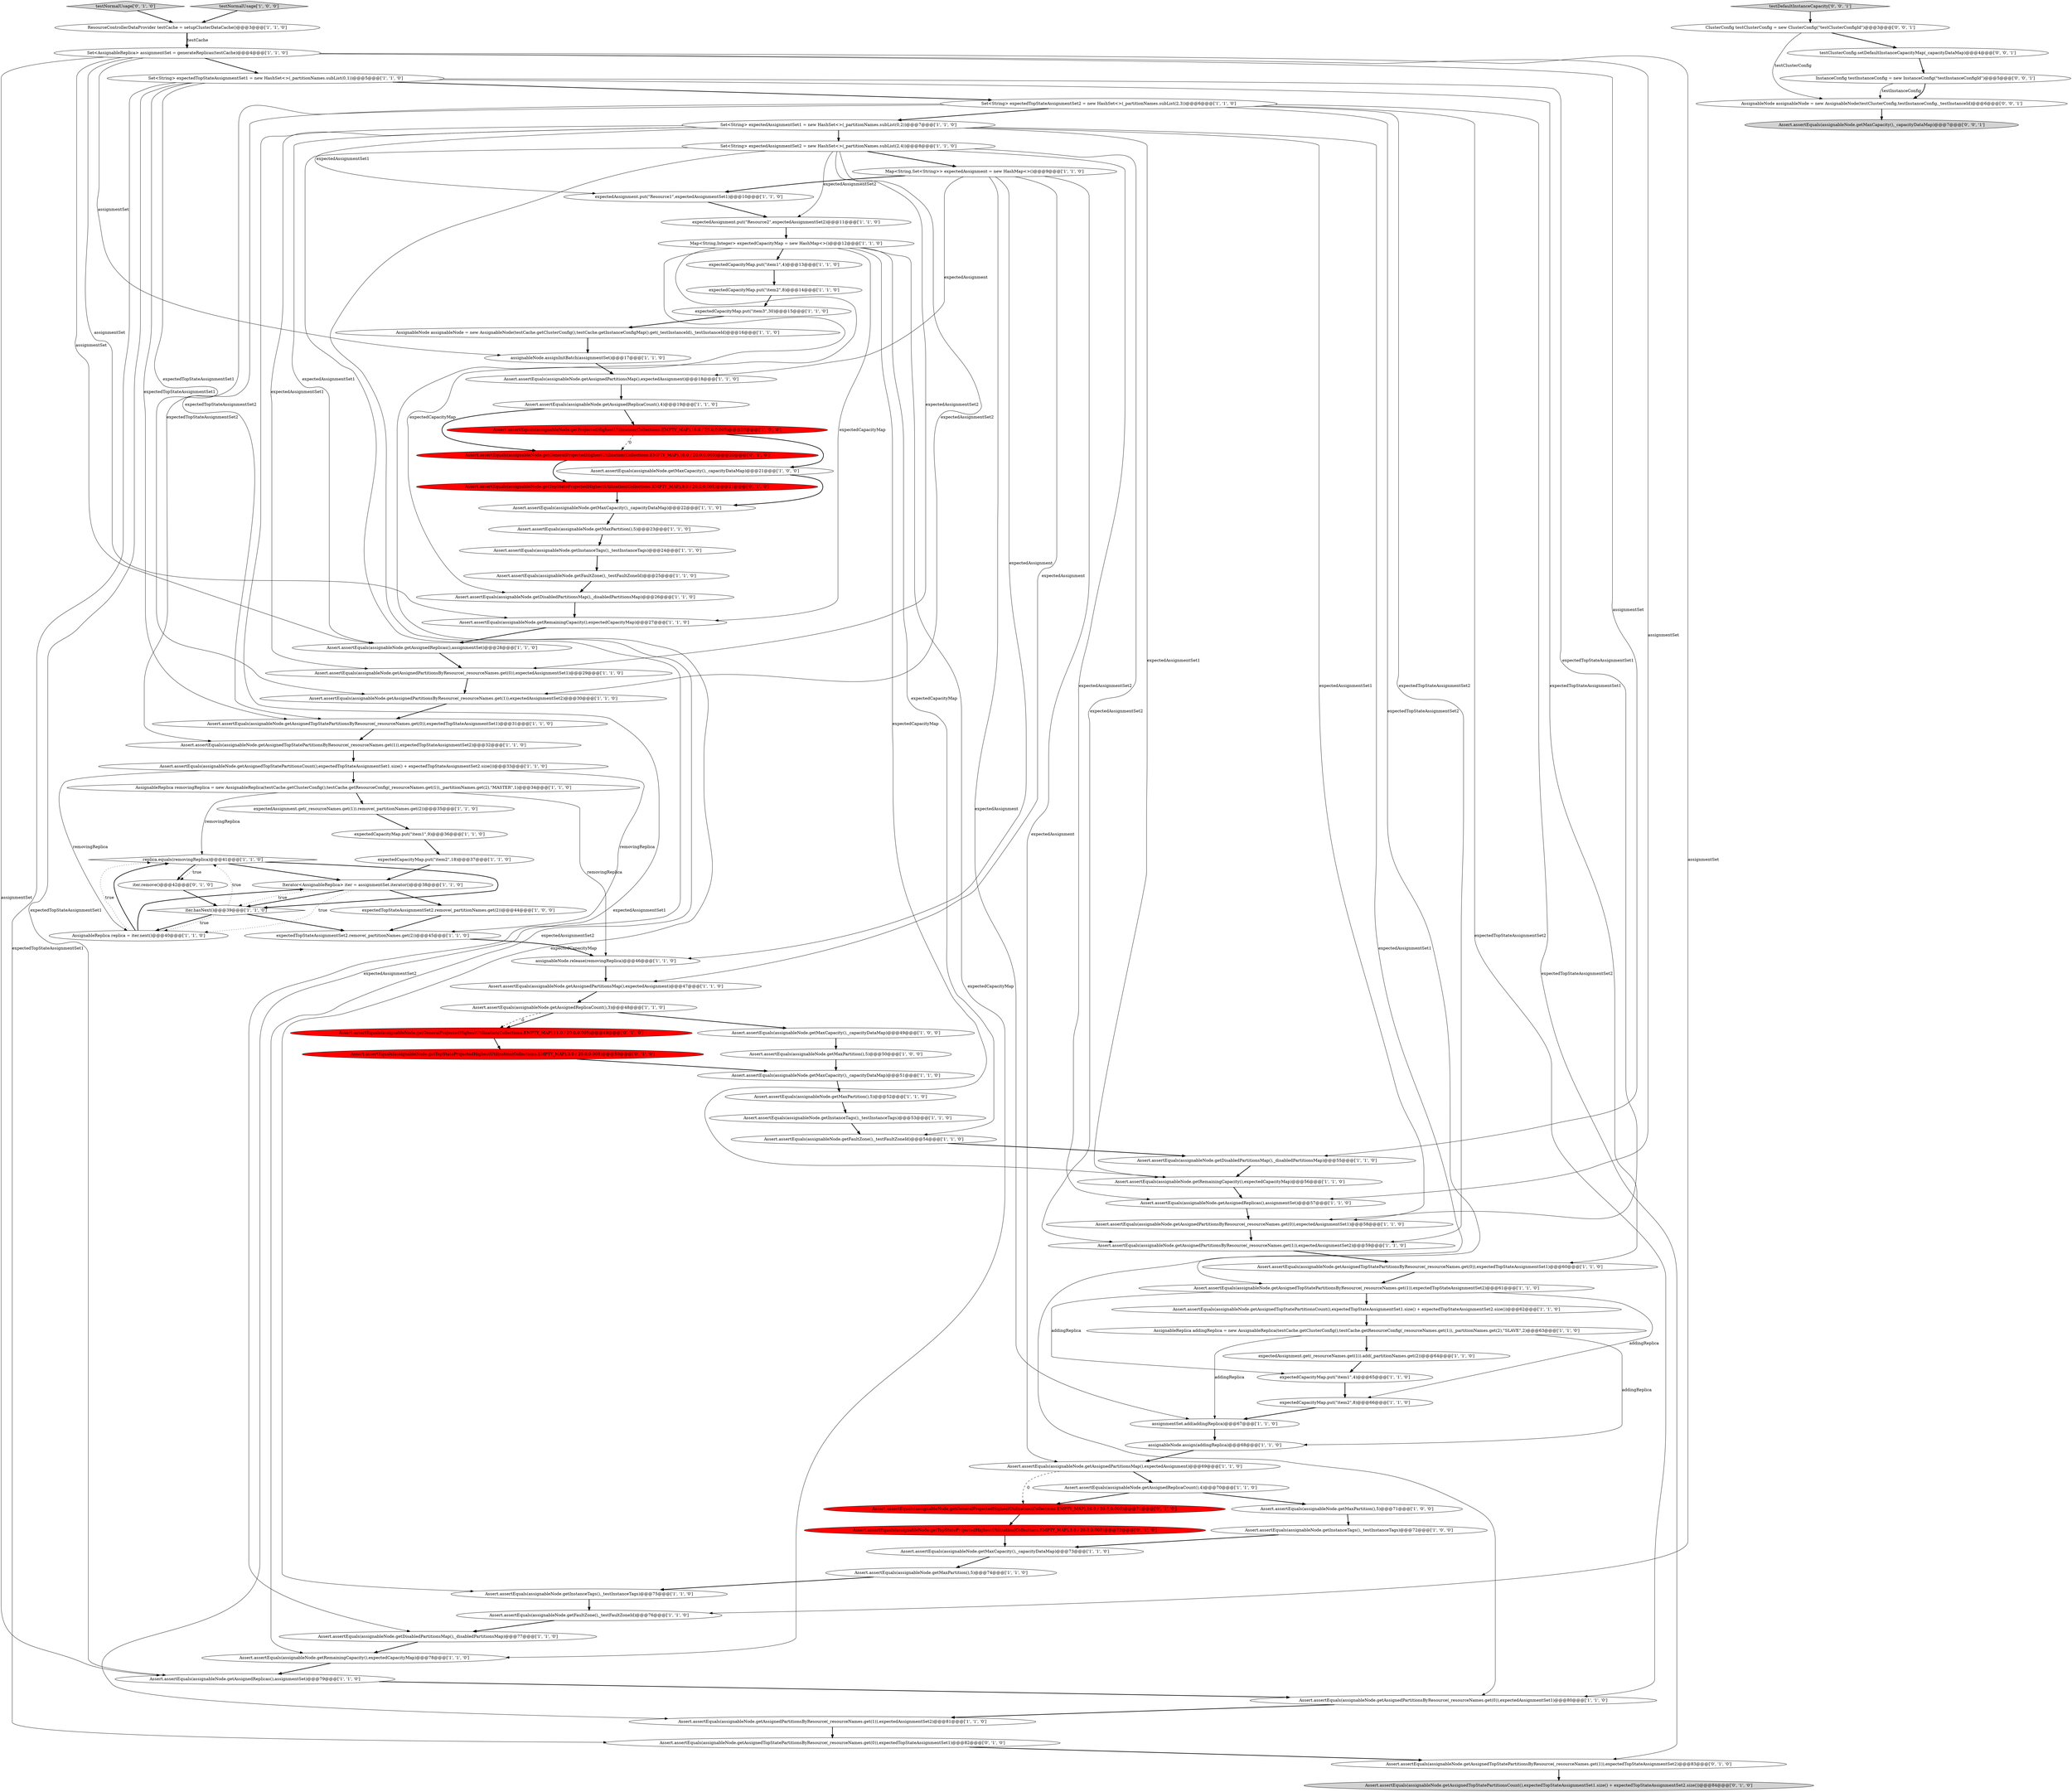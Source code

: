 digraph {
23 [style = filled, label = "ResourceControllerDataProvider testCache = setupClusterDataCache()@@@3@@@['1', '1', '0']", fillcolor = white, shape = ellipse image = "AAA0AAABBB1BBB"];
85 [style = filled, label = "Assert.assertEquals(assignableNode.getAssignedTopStatePartitionsByResource(_resourceNames.get(0)),expectedTopStateAssignmentSet1)@@@82@@@['0', '1', '0']", fillcolor = white, shape = ellipse image = "AAA0AAABBB2BBB"];
27 [style = filled, label = "expectedCapacityMap.put(\"item2\",8)@@@66@@@['1', '1', '0']", fillcolor = white, shape = ellipse image = "AAA0AAABBB1BBB"];
20 [style = filled, label = "AssignableReplica removingReplica = new AssignableReplica(testCache.getClusterConfig(),testCache.getResourceConfig(_resourceNames.get(1)),_partitionNames.get(2),\"MASTER\",1)@@@34@@@['1', '1', '0']", fillcolor = white, shape = ellipse image = "AAA0AAABBB1BBB"];
89 [style = filled, label = "Assert.assertEquals(assignableNode.getMaxCapacity(),_capacityDataMap)@@@7@@@['0', '0', '1']", fillcolor = lightgray, shape = ellipse image = "AAA0AAABBB3BBB"];
62 [style = filled, label = "expectedAssignment.put(\"Resource2\",expectedAssignmentSet2)@@@11@@@['1', '1', '0']", fillcolor = white, shape = ellipse image = "AAA0AAABBB1BBB"];
52 [style = filled, label = "Assert.assertEquals(assignableNode.getFaultZone(),_testFaultZoneId)@@@54@@@['1', '1', '0']", fillcolor = white, shape = ellipse image = "AAA0AAABBB1BBB"];
75 [style = filled, label = "Set<String> expectedTopStateAssignmentSet2 = new HashSet<>(_partitionNames.subList(2,3))@@@6@@@['1', '1', '0']", fillcolor = white, shape = ellipse image = "AAA0AAABBB1BBB"];
86 [style = filled, label = "testNormalUsage['0', '1', '0']", fillcolor = lightgray, shape = diamond image = "AAA0AAABBB2BBB"];
56 [style = filled, label = "assignableNode.release(removingReplica)@@@46@@@['1', '1', '0']", fillcolor = white, shape = ellipse image = "AAA0AAABBB1BBB"];
68 [style = filled, label = "expectedAssignment.put(\"Resource1\",expectedAssignmentSet1)@@@10@@@['1', '1', '0']", fillcolor = white, shape = ellipse image = "AAA0AAABBB1BBB"];
9 [style = filled, label = "Assert.assertEquals(assignableNode.getAssignedTopStatePartitionsByResource(_resourceNames.get(1)),expectedTopStateAssignmentSet2)@@@61@@@['1', '1', '0']", fillcolor = white, shape = ellipse image = "AAA0AAABBB1BBB"];
22 [style = filled, label = "Assert.assertEquals(assignableNode.getDisabledPartitionsMap(),_disabledPartitionsMap)@@@26@@@['1', '1', '0']", fillcolor = white, shape = ellipse image = "AAA0AAABBB1BBB"];
82 [style = filled, label = "Assert.assertEquals(assignableNode.getAssignedTopStatePartitionsByResource(_resourceNames.get(1)),expectedTopStateAssignmentSet2)@@@83@@@['0', '1', '0']", fillcolor = white, shape = ellipse image = "AAA0AAABBB2BBB"];
60 [style = filled, label = "AssignableNode assignableNode = new AssignableNode(testCache.getClusterConfig(),testCache.getInstanceConfigMap().get(_testInstanceId),_testInstanceId)@@@16@@@['1', '1', '0']", fillcolor = white, shape = ellipse image = "AAA0AAABBB1BBB"];
34 [style = filled, label = "Assert.assertEquals(assignableNode.getMaxCapacity(),_capacityDataMap)@@@21@@@['1', '0', '0']", fillcolor = white, shape = ellipse image = "AAA0AAABBB1BBB"];
35 [style = filled, label = "Assert.assertEquals(assignableNode.getMaxCapacity(),_capacityDataMap)@@@49@@@['1', '0', '0']", fillcolor = white, shape = ellipse image = "AAA0AAABBB1BBB"];
3 [style = filled, label = "Assert.assertEquals(assignableNode.getAssignedReplicas(),assignmentSet)@@@57@@@['1', '1', '0']", fillcolor = white, shape = ellipse image = "AAA0AAABBB1BBB"];
58 [style = filled, label = "Assert.assertEquals(assignableNode.getAssignedReplicaCount(),3)@@@48@@@['1', '1', '0']", fillcolor = white, shape = ellipse image = "AAA0AAABBB1BBB"];
72 [style = filled, label = "Assert.assertEquals(assignableNode.getInstanceTags(),_testInstanceTags)@@@72@@@['1', '0', '0']", fillcolor = white, shape = ellipse image = "AAA0AAABBB1BBB"];
51 [style = filled, label = "Assert.assertEquals(assignableNode.getAssignedPartitionsByResource(_resourceNames.get(0)),expectedAssignmentSet1)@@@29@@@['1', '1', '0']", fillcolor = white, shape = ellipse image = "AAA0AAABBB1BBB"];
54 [style = filled, label = "Assert.assertEquals(assignableNode.getAssignedPartitionsByResource(_resourceNames.get(0)),expectedAssignmentSet1)@@@80@@@['1', '1', '0']", fillcolor = white, shape = ellipse image = "AAA0AAABBB1BBB"];
10 [style = filled, label = "Assert.assertEquals(assignableNode.getAssignedReplicaCount(),4)@@@70@@@['1', '1', '0']", fillcolor = white, shape = ellipse image = "AAA0AAABBB1BBB"];
73 [style = filled, label = "Assert.assertEquals(assignableNode.getAssignedTopStatePartitionsCount(),expectedTopStateAssignmentSet1.size() + expectedTopStateAssignmentSet2.size())@@@62@@@['1', '1', '0']", fillcolor = white, shape = ellipse image = "AAA0AAABBB1BBB"];
47 [style = filled, label = "assignableNode.assignInitBatch(assignmentSet)@@@17@@@['1', '1', '0']", fillcolor = white, shape = ellipse image = "AAA0AAABBB1BBB"];
69 [style = filled, label = "Assert.assertEquals(assignableNode.getDisabledPartitionsMap(),_disabledPartitionsMap)@@@77@@@['1', '1', '0']", fillcolor = white, shape = ellipse image = "AAA0AAABBB1BBB"];
57 [style = filled, label = "Map<String,Set<String>> expectedAssignment = new HashMap<>()@@@9@@@['1', '1', '0']", fillcolor = white, shape = ellipse image = "AAA0AAABBB1BBB"];
44 [style = filled, label = "Assert.assertEquals(assignableNode.getFaultZone(),_testFaultZoneId)@@@76@@@['1', '1', '0']", fillcolor = white, shape = ellipse image = "AAA0AAABBB1BBB"];
87 [style = filled, label = "Assert.assertEquals(assignableNode.getGeneralProjectedHighestUtilization(Collections.EMPTY_MAP),11.0 / 20.0,0.005)@@@49@@@['0', '1', '0']", fillcolor = red, shape = ellipse image = "AAA1AAABBB2BBB"];
8 [style = filled, label = "expectedCapacityMap.put(\"item2\",18)@@@37@@@['1', '1', '0']", fillcolor = white, shape = ellipse image = "AAA0AAABBB1BBB"];
50 [style = filled, label = "Assert.assertEquals(assignableNode.getAssignedPartitionsMap(),expectedAssignment)@@@47@@@['1', '1', '0']", fillcolor = white, shape = ellipse image = "AAA0AAABBB1BBB"];
28 [style = filled, label = "expectedCapacityMap.put(\"item1\",4)@@@65@@@['1', '1', '0']", fillcolor = white, shape = ellipse image = "AAA0AAABBB1BBB"];
61 [style = filled, label = "replica.equals(removingReplica)@@@41@@@['1', '1', '0']", fillcolor = white, shape = diamond image = "AAA0AAABBB1BBB"];
92 [style = filled, label = "testDefaultInstanceCapacity['0', '0', '1']", fillcolor = lightgray, shape = diamond image = "AAA0AAABBB3BBB"];
78 [style = filled, label = "Assert.assertEquals(assignableNode.getTopStateProjectedHighestUtilization(Collections.EMPTY_MAP),8.0 / 20.0,0.005)@@@21@@@['0', '1', '0']", fillcolor = red, shape = ellipse image = "AAA1AAABBB2BBB"];
71 [style = filled, label = "assignmentSet.add(addingReplica)@@@67@@@['1', '1', '0']", fillcolor = white, shape = ellipse image = "AAA0AAABBB1BBB"];
6 [style = filled, label = "AssignableReplica replica = iter.next()@@@40@@@['1', '1', '0']", fillcolor = white, shape = ellipse image = "AAA0AAABBB1BBB"];
24 [style = filled, label = "Assert.assertEquals(assignableNode.getAssignedPartitionsMap(),expectedAssignment)@@@18@@@['1', '1', '0']", fillcolor = white, shape = ellipse image = "AAA0AAABBB1BBB"];
77 [style = filled, label = "Assert.assertEquals(assignableNode.getRemainingCapacity(),expectedCapacityMap)@@@27@@@['1', '1', '0']", fillcolor = white, shape = ellipse image = "AAA0AAABBB1BBB"];
5 [style = filled, label = "Assert.assertEquals(assignableNode.getInstanceTags(),_testInstanceTags)@@@24@@@['1', '1', '0']", fillcolor = white, shape = ellipse image = "AAA0AAABBB1BBB"];
1 [style = filled, label = "expectedTopStateAssignmentSet2.remove(_partitionNames.get(2))@@@45@@@['1', '1', '0']", fillcolor = white, shape = ellipse image = "AAA0AAABBB1BBB"];
64 [style = filled, label = "Assert.assertEquals(assignableNode.getAssignedReplicas(),assignmentSet)@@@79@@@['1', '1', '0']", fillcolor = white, shape = ellipse image = "AAA0AAABBB1BBB"];
40 [style = filled, label = "expectedAssignment.get(_resourceNames.get(1)).add(_partitionNames.get(2))@@@64@@@['1', '1', '0']", fillcolor = white, shape = ellipse image = "AAA0AAABBB1BBB"];
29 [style = filled, label = "Assert.assertEquals(assignableNode.getRemainingCapacity(),expectedCapacityMap)@@@56@@@['1', '1', '0']", fillcolor = white, shape = ellipse image = "AAA0AAABBB1BBB"];
91 [style = filled, label = "InstanceConfig testInstanceConfig = new InstanceConfig(\"testInstanceConfigId\")@@@5@@@['0', '0', '1']", fillcolor = white, shape = ellipse image = "AAA0AAABBB3BBB"];
21 [style = filled, label = "Assert.assertEquals(assignableNode.getAssignedTopStatePartitionsCount(),expectedTopStateAssignmentSet1.size() + expectedTopStateAssignmentSet2.size())@@@33@@@['1', '1', '0']", fillcolor = white, shape = ellipse image = "AAA0AAABBB1BBB"];
0 [style = filled, label = "Assert.assertEquals(assignableNode.getMaxPartition(),5)@@@23@@@['1', '1', '0']", fillcolor = white, shape = ellipse image = "AAA0AAABBB1BBB"];
46 [style = filled, label = "Assert.assertEquals(assignableNode.getAssignedTopStatePartitionsByResource(_resourceNames.get(1)),expectedTopStateAssignmentSet2)@@@32@@@['1', '1', '0']", fillcolor = white, shape = ellipse image = "AAA0AAABBB1BBB"];
84 [style = filled, label = "Assert.assertEquals(assignableNode.getGeneralProjectedHighestUtilization(Collections.EMPTY_MAP),16.0 / 20.0,0.005)@@@20@@@['0', '1', '0']", fillcolor = red, shape = ellipse image = "AAA1AAABBB2BBB"];
66 [style = filled, label = "Iterator<AssignableReplica> iter = assignmentSet.iterator()@@@38@@@['1', '1', '0']", fillcolor = white, shape = ellipse image = "AAA0AAABBB1BBB"];
32 [style = filled, label = "expectedAssignment.get(_resourceNames.get(1)).remove(_partitionNames.get(2))@@@35@@@['1', '1', '0']", fillcolor = white, shape = ellipse image = "AAA0AAABBB1BBB"];
19 [style = filled, label = "Assert.assertEquals(assignableNode.getFaultZone(),_testFaultZoneId)@@@25@@@['1', '1', '0']", fillcolor = white, shape = ellipse image = "AAA0AAABBB1BBB"];
93 [style = filled, label = "AssignableNode assignableNode = new AssignableNode(testClusterConfig,testInstanceConfig,_testInstanceId)@@@6@@@['0', '0', '1']", fillcolor = white, shape = ellipse image = "AAA0AAABBB3BBB"];
14 [style = filled, label = "testNormalUsage['1', '0', '0']", fillcolor = lightgray, shape = diamond image = "AAA0AAABBB1BBB"];
53 [style = filled, label = "Assert.assertEquals(assignableNode.getDisabledPartitionsMap(),_disabledPartitionsMap)@@@55@@@['1', '1', '0']", fillcolor = white, shape = ellipse image = "AAA0AAABBB1BBB"];
80 [style = filled, label = "iter.remove()@@@42@@@['0', '1', '0']", fillcolor = white, shape = ellipse image = "AAA0AAABBB2BBB"];
17 [style = filled, label = "expectedCapacityMap.put(\"item1\",4)@@@13@@@['1', '1', '0']", fillcolor = white, shape = ellipse image = "AAA0AAABBB1BBB"];
7 [style = filled, label = "Map<String,Integer> expectedCapacityMap = new HashMap<>()@@@12@@@['1', '1', '0']", fillcolor = white, shape = ellipse image = "AAA0AAABBB1BBB"];
18 [style = filled, label = "Assert.assertEquals(assignableNode.getMaxPartition(),5)@@@71@@@['1', '0', '0']", fillcolor = white, shape = ellipse image = "AAA0AAABBB1BBB"];
94 [style = filled, label = "ClusterConfig testClusterConfig = new ClusterConfig(\"testClusterConfigId\")@@@3@@@['0', '0', '1']", fillcolor = white, shape = ellipse image = "AAA0AAABBB3BBB"];
39 [style = filled, label = "Set<String> expectedAssignmentSet2 = new HashSet<>(_partitionNames.subList(2,4))@@@8@@@['1', '1', '0']", fillcolor = white, shape = ellipse image = "AAA0AAABBB1BBB"];
37 [style = filled, label = "Assert.assertEquals(assignableNode.getRemainingCapacity(),expectedCapacityMap)@@@78@@@['1', '1', '0']", fillcolor = white, shape = ellipse image = "AAA0AAABBB1BBB"];
16 [style = filled, label = "expectedCapacityMap.put(\"item2\",8)@@@14@@@['1', '1', '0']", fillcolor = white, shape = ellipse image = "AAA0AAABBB1BBB"];
79 [style = filled, label = "Assert.assertEquals(assignableNode.getAssignedTopStatePartitionsCount(),expectedTopStateAssignmentSet1.size() + expectedTopStateAssignmentSet2.size())@@@84@@@['0', '1', '0']", fillcolor = lightgray, shape = ellipse image = "AAA0AAABBB2BBB"];
45 [style = filled, label = "Assert.assertEquals(assignableNode.getMaxPartition(),5)@@@74@@@['1', '1', '0']", fillcolor = white, shape = ellipse image = "AAA0AAABBB1BBB"];
81 [style = filled, label = "Assert.assertEquals(assignableNode.getTopStateProjectedHighestUtilization(Collections.EMPTY_MAP),3.0 / 20.0,0.005)@@@50@@@['0', '1', '0']", fillcolor = red, shape = ellipse image = "AAA1AAABBB2BBB"];
12 [style = filled, label = "Assert.assertEquals(assignableNode.getAssignedTopStatePartitionsByResource(_resourceNames.get(0)),expectedTopStateAssignmentSet1)@@@60@@@['1', '1', '0']", fillcolor = white, shape = ellipse image = "AAA0AAABBB1BBB"];
63 [style = filled, label = "Assert.assertEquals(assignableNode.getAssignedReplicaCount(),4)@@@19@@@['1', '1', '0']", fillcolor = white, shape = ellipse image = "AAA0AAABBB1BBB"];
31 [style = filled, label = "expectedTopStateAssignmentSet2.remove(_partitionNames.get(2))@@@44@@@['1', '0', '0']", fillcolor = white, shape = ellipse image = "AAA0AAABBB1BBB"];
88 [style = filled, label = "Assert.assertEquals(assignableNode.getTopStateProjectedHighestUtilization(Collections.EMPTY_MAP),3.0 / 20.0,0.005)@@@72@@@['0', '1', '0']", fillcolor = red, shape = ellipse image = "AAA1AAABBB2BBB"];
76 [style = filled, label = "Assert.assertEquals(assignableNode.getInstanceTags(),_testInstanceTags)@@@75@@@['1', '1', '0']", fillcolor = white, shape = ellipse image = "AAA0AAABBB1BBB"];
2 [style = filled, label = "Assert.assertEquals(assignableNode.getMaxCapacity(),_capacityDataMap)@@@51@@@['1', '1', '0']", fillcolor = white, shape = ellipse image = "AAA0AAABBB1BBB"];
36 [style = filled, label = "Set<AssignableReplica> assignmentSet = generateReplicas(testCache)@@@4@@@['1', '1', '0']", fillcolor = white, shape = ellipse image = "AAA0AAABBB1BBB"];
67 [style = filled, label = "iter.hasNext()@@@39@@@['1', '1', '0']", fillcolor = white, shape = diamond image = "AAA0AAABBB1BBB"];
33 [style = filled, label = "expectedCapacityMap.put(\"item3\",30)@@@15@@@['1', '1', '0']", fillcolor = white, shape = ellipse image = "AAA0AAABBB1BBB"];
15 [style = filled, label = "Assert.assertEquals(assignableNode.getMaxCapacity(),_capacityDataMap)@@@73@@@['1', '1', '0']", fillcolor = white, shape = ellipse image = "AAA0AAABBB1BBB"];
65 [style = filled, label = "Assert.assertEquals(assignableNode.getMaxPartition(),5)@@@52@@@['1', '1', '0']", fillcolor = white, shape = ellipse image = "AAA0AAABBB1BBB"];
49 [style = filled, label = "Assert.assertEquals(assignableNode.getAssignedPartitionsByResource(_resourceNames.get(0)),expectedAssignmentSet1)@@@58@@@['1', '1', '0']", fillcolor = white, shape = ellipse image = "AAA0AAABBB1BBB"];
43 [style = filled, label = "Assert.assertEquals(assignableNode.getMaxCapacity(),_capacityDataMap)@@@22@@@['1', '1', '0']", fillcolor = white, shape = ellipse image = "AAA0AAABBB1BBB"];
4 [style = filled, label = "Assert.assertEquals(assignableNode.getAssignedPartitionsMap(),expectedAssignment)@@@69@@@['1', '1', '0']", fillcolor = white, shape = ellipse image = "AAA0AAABBB1BBB"];
25 [style = filled, label = "AssignableReplica addingReplica = new AssignableReplica(testCache.getClusterConfig(),testCache.getResourceConfig(_resourceNames.get(1)),_partitionNames.get(2),\"SLAVE\",2)@@@63@@@['1', '1', '0']", fillcolor = white, shape = ellipse image = "AAA0AAABBB1BBB"];
59 [style = filled, label = "Assert.assertEquals(assignableNode.getMaxPartition(),5)@@@50@@@['1', '0', '0']", fillcolor = white, shape = ellipse image = "AAA0AAABBB1BBB"];
13 [style = filled, label = "assignableNode.assign(addingReplica)@@@68@@@['1', '1', '0']", fillcolor = white, shape = ellipse image = "AAA0AAABBB1BBB"];
11 [style = filled, label = "Set<String> expectedAssignmentSet1 = new HashSet<>(_partitionNames.subList(0,2))@@@7@@@['1', '1', '0']", fillcolor = white, shape = ellipse image = "AAA0AAABBB1BBB"];
42 [style = filled, label = "Assert.assertEquals(assignableNode.getAssignedPartitionsByResource(_resourceNames.get(1)),expectedAssignmentSet2)@@@59@@@['1', '1', '0']", fillcolor = white, shape = ellipse image = "AAA0AAABBB1BBB"];
55 [style = filled, label = "Assert.assertEquals(assignableNode.getAssignedReplicas(),assignmentSet)@@@28@@@['1', '1', '0']", fillcolor = white, shape = ellipse image = "AAA0AAABBB1BBB"];
48 [style = filled, label = "Assert.assertEquals(assignableNode.getProjectedHighestUtilization(Collections.EMPTY_MAP),16.0 / 20.0,0.005)@@@20@@@['1', '0', '0']", fillcolor = red, shape = ellipse image = "AAA1AAABBB1BBB"];
38 [style = filled, label = "expectedCapacityMap.put(\"item1\",9)@@@36@@@['1', '1', '0']", fillcolor = white, shape = ellipse image = "AAA0AAABBB1BBB"];
30 [style = filled, label = "Assert.assertEquals(assignableNode.getAssignedPartitionsByResource(_resourceNames.get(1)),expectedAssignmentSet2)@@@30@@@['1', '1', '0']", fillcolor = white, shape = ellipse image = "AAA0AAABBB1BBB"];
70 [style = filled, label = "Assert.assertEquals(assignableNode.getInstanceTags(),_testInstanceTags)@@@53@@@['1', '1', '0']", fillcolor = white, shape = ellipse image = "AAA0AAABBB1BBB"];
41 [style = filled, label = "Set<String> expectedTopStateAssignmentSet1 = new HashSet<>(_partitionNames.subList(0,1))@@@5@@@['1', '1', '0']", fillcolor = white, shape = ellipse image = "AAA0AAABBB1BBB"];
83 [style = filled, label = "Assert.assertEquals(assignableNode.getGeneralProjectedHighestUtilization(Collections.EMPTY_MAP),16.0 / 20.0,0.005)@@@71@@@['0', '1', '0']", fillcolor = red, shape = ellipse image = "AAA1AAABBB2BBB"];
74 [style = filled, label = "Assert.assertEquals(assignableNode.getAssignedPartitionsByResource(_resourceNames.get(1)),expectedAssignmentSet2)@@@81@@@['1', '1', '0']", fillcolor = white, shape = ellipse image = "AAA0AAABBB1BBB"];
90 [style = filled, label = "testClusterConfig.setDefaultInstanceCapacityMap(_capacityDataMap)@@@4@@@['0', '0', '1']", fillcolor = white, shape = ellipse image = "AAA0AAABBB3BBB"];
26 [style = filled, label = "Assert.assertEquals(assignableNode.getAssignedTopStatePartitionsByResource(_resourceNames.get(0)),expectedTopStateAssignmentSet1)@@@31@@@['1', '1', '0']", fillcolor = white, shape = ellipse image = "AAA0AAABBB1BBB"];
24->63 [style = bold, label=""];
61->66 [style = bold, label=""];
71->13 [style = bold, label=""];
75->9 [style = solid, label="expectedTopStateAssignmentSet2"];
83->88 [style = bold, label=""];
63->48 [style = bold, label=""];
57->4 [style = solid, label="expectedAssignment"];
55->51 [style = bold, label=""];
39->37 [style = solid, label="expectedAssignmentSet2"];
74->85 [style = bold, label=""];
31->1 [style = bold, label=""];
45->76 [style = bold, label=""];
67->1 [style = bold, label=""];
36->44 [style = solid, label="assignmentSet"];
12->9 [style = bold, label=""];
72->15 [style = bold, label=""];
21->6 [style = solid, label="removingReplica"];
10->83 [style = bold, label=""];
36->77 [style = solid, label="assignmentSet"];
7->76 [style = solid, label="expectedCapacityMap"];
39->57 [style = bold, label=""];
81->2 [style = bold, label=""];
6->66 [style = bold, label=""];
46->21 [style = bold, label=""];
11->55 [style = solid, label="expectedAssignmentSet1"];
60->47 [style = bold, label=""];
41->85 [style = solid, label="expectedTopStateAssignmentSet1"];
62->7 [style = bold, label=""];
67->61 [style = dotted, label="true"];
75->26 [style = solid, label="expectedTopStateAssignmentSet2"];
58->87 [style = bold, label=""];
66->31 [style = bold, label=""];
85->82 [style = bold, label=""];
43->0 [style = bold, label=""];
23->36 [style = bold, label=""];
7->22 [style = solid, label="expectedCapacityMap"];
48->34 [style = bold, label=""];
17->16 [style = bold, label=""];
25->40 [style = bold, label=""];
41->30 [style = solid, label="expectedTopStateAssignmentSet1"];
53->29 [style = bold, label=""];
6->61 [style = dotted, label="true"];
25->71 [style = solid, label="addingReplica"];
26->46 [style = bold, label=""];
36->41 [style = bold, label=""];
11->49 [style = solid, label="expectedAssignmentSet1"];
66->6 [style = dotted, label="true"];
66->67 [style = bold, label=""];
7->77 [style = solid, label="expectedCapacityMap"];
7->29 [style = solid, label="expectedCapacityMap"];
30->26 [style = bold, label=""];
58->35 [style = bold, label=""];
51->30 [style = bold, label=""];
75->82 [style = solid, label="expectedTopStateAssignmentSet2"];
84->78 [style = bold, label=""];
41->26 [style = solid, label="expectedTopStateAssignmentSet1"];
75->54 [style = solid, label="expectedTopStateAssignmentSet2"];
91->93 [style = solid, label="testInstanceConfig"];
6->61 [style = bold, label=""];
11->54 [style = solid, label="expectedAssignmentSet1"];
94->90 [style = bold, label=""];
23->36 [style = solid, label="testCache"];
20->56 [style = solid, label="removingReplica"];
54->74 [style = bold, label=""];
36->55 [style = solid, label="assignmentSet"];
61->80 [style = bold, label=""];
16->33 [style = bold, label=""];
36->3 [style = solid, label="assignmentSet"];
56->50 [style = bold, label=""];
86->23 [style = bold, label=""];
27->71 [style = bold, label=""];
1->56 [style = bold, label=""];
69->37 [style = bold, label=""];
19->22 [style = bold, label=""];
90->91 [style = bold, label=""];
94->93 [style = solid, label="testClusterConfig"];
4->10 [style = bold, label=""];
10->18 [style = bold, label=""];
7->17 [style = bold, label=""];
36->53 [style = solid, label="assignmentSet"];
50->58 [style = bold, label=""];
66->67 [style = dotted, label="true"];
25->13 [style = solid, label="addingReplica"];
87->81 [style = bold, label=""];
67->6 [style = bold, label=""];
41->64 [style = solid, label="expectedTopStateAssignmentSet1"];
11->51 [style = solid, label="expectedAssignmentSet1"];
35->59 [style = bold, label=""];
57->24 [style = solid, label="expectedAssignment"];
57->68 [style = bold, label=""];
63->84 [style = bold, label=""];
7->52 [style = solid, label="expectedCapacityMap"];
75->11 [style = bold, label=""];
5->19 [style = bold, label=""];
44->69 [style = bold, label=""];
14->23 [style = bold, label=""];
41->49 [style = solid, label="expectedTopStateAssignmentSet1"];
47->24 [style = bold, label=""];
4->83 [style = dashed, label="0"];
57->50 [style = solid, label="expectedAssignment"];
39->74 [style = solid, label="expectedAssignmentSet2"];
37->64 [style = bold, label=""];
80->67 [style = bold, label=""];
39->30 [style = solid, label="expectedAssignmentSet2"];
39->42 [style = solid, label="expectedAssignmentSet2"];
73->25 [style = bold, label=""];
11->69 [style = solid, label="expectedAssignmentSet1"];
18->72 [style = bold, label=""];
77->55 [style = bold, label=""];
38->8 [style = bold, label=""];
75->46 [style = solid, label="expectedTopStateAssignmentSet2"];
34->43 [style = bold, label=""];
8->66 [style = bold, label=""];
21->1 [style = solid, label="removingReplica"];
93->89 [style = bold, label=""];
39->3 [style = solid, label="expectedAssignmentSet2"];
61->67 [style = bold, label=""];
0->5 [style = bold, label=""];
57->56 [style = solid, label="expectedAssignment"];
49->42 [style = bold, label=""];
15->45 [style = bold, label=""];
52->53 [style = bold, label=""];
91->93 [style = bold, label=""];
41->75 [style = bold, label=""];
65->70 [style = bold, label=""];
33->60 [style = bold, label=""];
48->84 [style = dashed, label="0"];
39->51 [style = solid, label="expectedAssignmentSet2"];
68->62 [style = bold, label=""];
67->6 [style = dotted, label="true"];
29->3 [style = bold, label=""];
36->64 [style = solid, label="assignmentSet"];
20->61 [style = solid, label="removingReplica"];
9->73 [style = bold, label=""];
57->71 [style = solid, label="expectedAssignment"];
20->32 [style = bold, label=""];
42->12 [style = bold, label=""];
40->28 [style = bold, label=""];
64->54 [style = bold, label=""];
58->87 [style = dashed, label="0"];
78->43 [style = bold, label=""];
39->62 [style = solid, label="expectedAssignmentSet2"];
11->29 [style = solid, label="expectedAssignmentSet1"];
32->38 [style = bold, label=""];
76->44 [style = bold, label=""];
61->80 [style = dotted, label="true"];
21->20 [style = bold, label=""];
41->12 [style = solid, label="expectedTopStateAssignmentSet1"];
22->77 [style = bold, label=""];
9->28 [style = solid, label="addingReplica"];
82->79 [style = bold, label=""];
70->52 [style = bold, label=""];
59->2 [style = bold, label=""];
11->39 [style = bold, label=""];
88->15 [style = bold, label=""];
92->94 [style = bold, label=""];
11->68 [style = solid, label="expectedAssignmentSet1"];
36->47 [style = solid, label="assignmentSet"];
7->37 [style = solid, label="expectedCapacityMap"];
2->65 [style = bold, label=""];
3->49 [style = bold, label=""];
28->27 [style = bold, label=""];
9->27 [style = solid, label="addingReplica"];
75->42 [style = solid, label="expectedTopStateAssignmentSet2"];
13->4 [style = bold, label=""];
}
